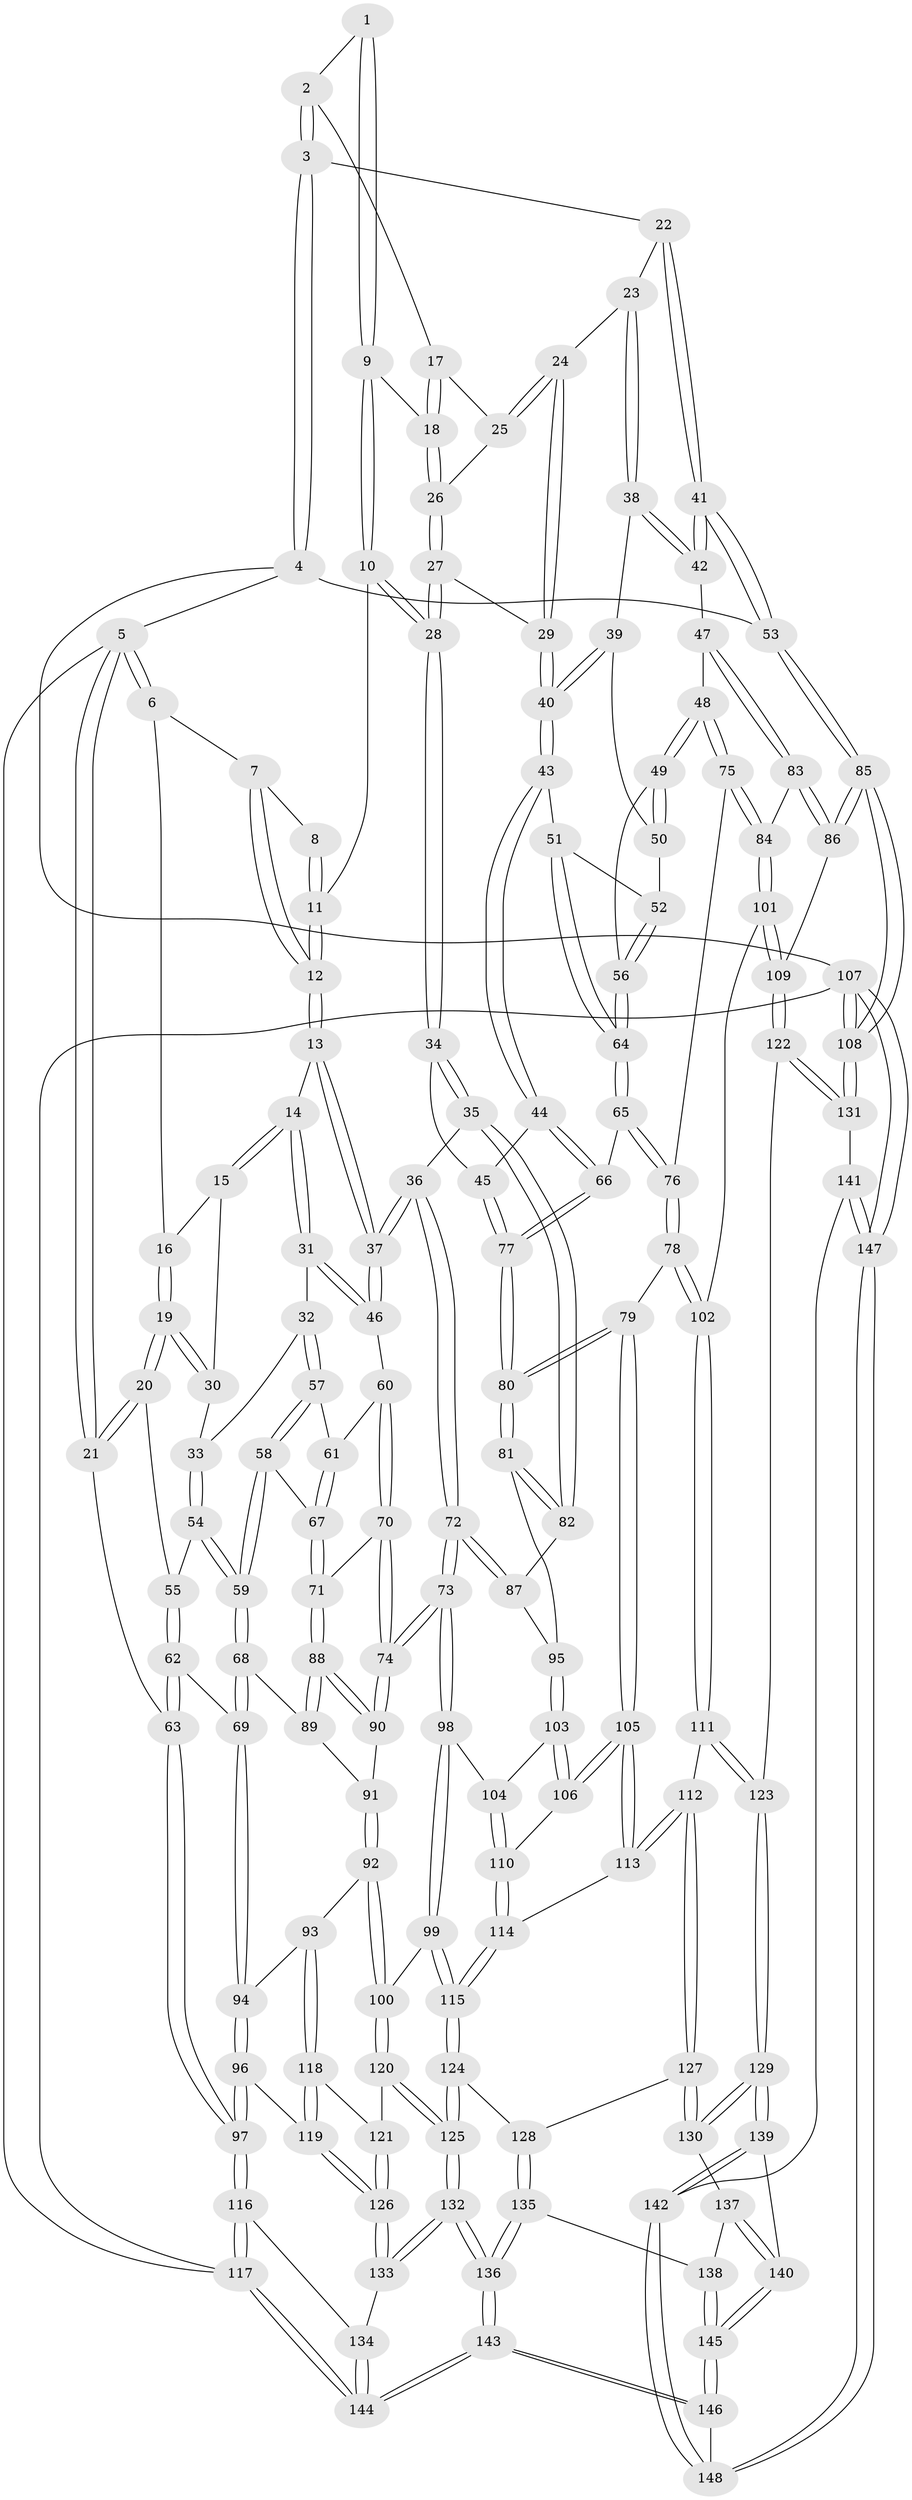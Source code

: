 // coarse degree distribution, {4: 0.3728813559322034, 8: 0.03389830508474576, 3: 0.1864406779661017, 5: 0.288135593220339, 2: 0.01694915254237288, 6: 0.06779661016949153, 7: 0.03389830508474576}
// Generated by graph-tools (version 1.1) at 2025/21/03/04/25 18:21:05]
// undirected, 148 vertices, 367 edges
graph export_dot {
graph [start="1"]
  node [color=gray90,style=filled];
  1 [pos="+0.5499719406798074+0"];
  2 [pos="+0.7635330215526971+0"];
  3 [pos="+1+0"];
  4 [pos="+1+0"];
  5 [pos="+0+0"];
  6 [pos="+0.21402812073914335+0"];
  7 [pos="+0.3011044459151659+0"];
  8 [pos="+0.508548601735858+0"];
  9 [pos="+0.539465733533129+0.09899960713201814"];
  10 [pos="+0.5025150544210532+0.11901658757133092"];
  11 [pos="+0.46072565898533063+0.11810586699291596"];
  12 [pos="+0.429964524527375+0.1255148848520365"];
  13 [pos="+0.4056730747452299+0.1466219090489323"];
  14 [pos="+0.35771179616646537+0.15376584816394964"];
  15 [pos="+0.29582978904560353+0.11910954420946272"];
  16 [pos="+0.2217957075229575+0"];
  17 [pos="+0.7305213532686832+0"];
  18 [pos="+0.5758547918605075+0.10017146399834587"];
  19 [pos="+0.10908708216290532+0.17955612115483466"];
  20 [pos="+0.08991530056209192+0.19508917164266903"];
  21 [pos="+0+0.00843610343893478"];
  22 [pos="+0.8662043581425537+0.13686996247458552"];
  23 [pos="+0.826480164998807+0.15352387784025684"];
  24 [pos="+0.7622227932939226+0.13091657012599364"];
  25 [pos="+0.73897067451579+0.024466630320833717"];
  26 [pos="+0.6170957239570641+0.1332801096087675"];
  27 [pos="+0.6402461498399441+0.16349443682552184"];
  28 [pos="+0.5823928262283731+0.28930655275707434"];
  29 [pos="+0.7351875933142401+0.15767123846327763"];
  30 [pos="+0.23249741087438033+0.15695005818743796"];
  31 [pos="+0.32774013210984754+0.22202620915443588"];
  32 [pos="+0.3013901669364607+0.2472264829697606"];
  33 [pos="+0.25636675769255374+0.24883516667129052"];
  34 [pos="+0.5820320078155535+0.3115884020545064"];
  35 [pos="+0.5668159231229642+0.3218096460950956"];
  36 [pos="+0.5046689927514443+0.327660846108552"];
  37 [pos="+0.46930450664546103+0.3137527227724762"];
  38 [pos="+0.8396082196294401+0.2117093063760251"];
  39 [pos="+0.8235785193565546+0.2367783537330537"];
  40 [pos="+0.7278440359370839+0.22709116175571512"];
  41 [pos="+1+0.2776361369013277"];
  42 [pos="+0.9758490789397187+0.3114507361712965"];
  43 [pos="+0.7160960557700174+0.2871087696340044"];
  44 [pos="+0.6783522345836254+0.31263474072551095"];
  45 [pos="+0.6487041792957513+0.3215422954254935"];
  46 [pos="+0.4060731185118268+0.32916115468820134"];
  47 [pos="+0.9561271174303271+0.3263519187871801"];
  48 [pos="+0.9194634082510201+0.33794341589619753"];
  49 [pos="+0.886202354976909+0.3414569832200288"];
  50 [pos="+0.8213346080909111+0.2414952405137416"];
  51 [pos="+0.7440008285822481+0.2913632773817743"];
  52 [pos="+0.8029691504562785+0.26563800998839904"];
  53 [pos="+1+0.2512799379803642"];
  54 [pos="+0.16772744499357883+0.29616764093400844"];
  55 [pos="+0.1021863376551278+0.22726258381243244"];
  56 [pos="+0.8725411844939162+0.34422167001939386"];
  57 [pos="+0.30463891117454694+0.27782742098963975"];
  58 [pos="+0.22929760860200485+0.3692480361038885"];
  59 [pos="+0.1905222822257301+0.36930200409122893"];
  60 [pos="+0.4025230117996471+0.33142687397597476"];
  61 [pos="+0.3400334100410697+0.33066379241027744"];
  62 [pos="+0.00727031785867592+0.3815638092886605"];
  63 [pos="+0+0.4393128036801909"];
  64 [pos="+0.8322937020814571+0.36200923941265734"];
  65 [pos="+0.8184212859053773+0.3825249047532694"];
  66 [pos="+0.7643845727292394+0.3924328570671261"];
  67 [pos="+0.2752758081022651+0.37913287011397917"];
  68 [pos="+0.18028327132283875+0.38943241309757975"];
  69 [pos="+0.13659182422662153+0.43179809300136074"];
  70 [pos="+0.40134016590531324+0.33463788769325314"];
  71 [pos="+0.3240377498572625+0.4306334325386806"];
  72 [pos="+0.4464515186357095+0.4800424323175506"];
  73 [pos="+0.3988733982976262+0.5330888258133168"];
  74 [pos="+0.38820227465678175+0.5171317851161118"];
  75 [pos="+0.8588005780073116+0.4867070855176177"];
  76 [pos="+0.8260811182024269+0.4799493384703981"];
  77 [pos="+0.7105336626409542+0.484524573786682"];
  78 [pos="+0.7245680602786669+0.5286502799059617"];
  79 [pos="+0.7204002410090043+0.5277881637614231"];
  80 [pos="+0.7109221966934313+0.513381804094306"];
  81 [pos="+0.6322791058574034+0.4887678445302931"];
  82 [pos="+0.5689022465888004+0.34224092059066796"];
  83 [pos="+0.9314628919526454+0.5220457778362855"];
  84 [pos="+0.9226537953314903+0.5223849009343398"];
  85 [pos="+1+0.5864951323962017"];
  86 [pos="+1+0.5652191139371134"];
  87 [pos="+0.5466691440527378+0.4668923919791138"];
  88 [pos="+0.3352486645615674+0.45733256311023135"];
  89 [pos="+0.22660594583946506+0.4471273959305542"];
  90 [pos="+0.3431577098478594+0.4724984486559754"];
  91 [pos="+0.24781795480706972+0.4822184826580417"];
  92 [pos="+0.21836395120557017+0.5920764971293492"];
  93 [pos="+0.18899293171823917+0.5921930499066992"];
  94 [pos="+0.11244387059808035+0.5595611022647324"];
  95 [pos="+0.5738212443013546+0.5030559861145549"];
  96 [pos="+0.023896281585631274+0.5945140728557884"];
  97 [pos="+0+0.5870337026891808"];
  98 [pos="+0.39924167755091355+0.5532963506922454"];
  99 [pos="+0.39215460926563417+0.5666086948714169"];
  100 [pos="+0.3001689612791532+0.6157837058044989"];
  101 [pos="+0.8266523887590077+0.6326803538817107"];
  102 [pos="+0.8124561786319852+0.6251137868692437"];
  103 [pos="+0.5445919985723219+0.5575676942610459"];
  104 [pos="+0.474171388786221+0.5604116909536255"];
  105 [pos="+0.648662298341749+0.6198012956540252"];
  106 [pos="+0.5956085093374438+0.6088718262209644"];
  107 [pos="+1+1"];
  108 [pos="+1+0.8650345677773976"];
  109 [pos="+0.8630654795591075+0.6999872776381435"];
  110 [pos="+0.5426136996350587+0.6553480128048106"];
  111 [pos="+0.6838593149478375+0.7075267239945625"];
  112 [pos="+0.6659417729302393+0.7059017176286323"];
  113 [pos="+0.6650284940985272+0.7031837242061649"];
  114 [pos="+0.5287977791788712+0.6764522151039858"];
  115 [pos="+0.4763707634000803+0.7248775394851712"];
  116 [pos="+0+0.7891097285920118"];
  117 [pos="+0+1"];
  118 [pos="+0.177198329359182+0.6720880804537888"];
  119 [pos="+0.11089185345487326+0.7640171158041864"];
  120 [pos="+0.29639891297091425+0.7352393315115153"];
  121 [pos="+0.21361147951502515+0.7320749081045528"];
  122 [pos="+0.868458910417712+0.7700577930205686"];
  123 [pos="+0.8436434471360673+0.7795640101304803"];
  124 [pos="+0.47656911248345046+0.7348515271294772"];
  125 [pos="+0.3155575706082083+0.7823358143700909"];
  126 [pos="+0.11476872996926672+0.7986274912683708"];
  127 [pos="+0.6386734215255104+0.7550470894913586"];
  128 [pos="+0.5057366774483262+0.7743008244858096"];
  129 [pos="+0.7444886684266809+0.8802080831248129"];
  130 [pos="+0.659475927801181+0.8102613057937698"];
  131 [pos="+0.9335973690166316+0.8028242176950238"];
  132 [pos="+0.28621662092206124+0.9031417083459667"];
  133 [pos="+0.11040537533396151+0.8222240832281569"];
  134 [pos="+0.08784129011229609+0.8338350942066387"];
  135 [pos="+0.49951868279465506+0.863364148370505"];
  136 [pos="+0.3136764721491097+0.9663989360271149"];
  137 [pos="+0.6067769120908552+0.8637711114579005"];
  138 [pos="+0.524189707040219+0.8817139279409025"];
  139 [pos="+0.7394273459374754+0.9242987279734723"];
  140 [pos="+0.6487117548137392+0.9231762721585776"];
  141 [pos="+0.8689941635317657+0.947865626658496"];
  142 [pos="+0.7493958537991566+0.9544590442180502"];
  143 [pos="+0.2950798090191452+1"];
  144 [pos="+0.0015781182746375045+1"];
  145 [pos="+0.567083595809945+0.9628828782052473"];
  146 [pos="+0.5568119901599353+1"];
  147 [pos="+1+1"];
  148 [pos="+0.7105416042985145+1"];
  1 -- 2;
  1 -- 9;
  1 -- 9;
  2 -- 3;
  2 -- 3;
  2 -- 17;
  3 -- 4;
  3 -- 4;
  3 -- 22;
  4 -- 5;
  4 -- 53;
  4 -- 107;
  5 -- 6;
  5 -- 6;
  5 -- 21;
  5 -- 21;
  5 -- 117;
  6 -- 7;
  6 -- 16;
  7 -- 8;
  7 -- 12;
  7 -- 12;
  8 -- 11;
  8 -- 11;
  9 -- 10;
  9 -- 10;
  9 -- 18;
  10 -- 11;
  10 -- 28;
  10 -- 28;
  11 -- 12;
  11 -- 12;
  12 -- 13;
  12 -- 13;
  13 -- 14;
  13 -- 37;
  13 -- 37;
  14 -- 15;
  14 -- 15;
  14 -- 31;
  14 -- 31;
  15 -- 16;
  15 -- 30;
  16 -- 19;
  16 -- 19;
  17 -- 18;
  17 -- 18;
  17 -- 25;
  18 -- 26;
  18 -- 26;
  19 -- 20;
  19 -- 20;
  19 -- 30;
  19 -- 30;
  20 -- 21;
  20 -- 21;
  20 -- 55;
  21 -- 63;
  22 -- 23;
  22 -- 41;
  22 -- 41;
  23 -- 24;
  23 -- 38;
  23 -- 38;
  24 -- 25;
  24 -- 25;
  24 -- 29;
  24 -- 29;
  25 -- 26;
  26 -- 27;
  26 -- 27;
  27 -- 28;
  27 -- 28;
  27 -- 29;
  28 -- 34;
  28 -- 34;
  29 -- 40;
  29 -- 40;
  30 -- 33;
  31 -- 32;
  31 -- 46;
  31 -- 46;
  32 -- 33;
  32 -- 57;
  32 -- 57;
  33 -- 54;
  33 -- 54;
  34 -- 35;
  34 -- 35;
  34 -- 45;
  35 -- 36;
  35 -- 82;
  35 -- 82;
  36 -- 37;
  36 -- 37;
  36 -- 72;
  36 -- 72;
  37 -- 46;
  37 -- 46;
  38 -- 39;
  38 -- 42;
  38 -- 42;
  39 -- 40;
  39 -- 40;
  39 -- 50;
  40 -- 43;
  40 -- 43;
  41 -- 42;
  41 -- 42;
  41 -- 53;
  41 -- 53;
  42 -- 47;
  43 -- 44;
  43 -- 44;
  43 -- 51;
  44 -- 45;
  44 -- 66;
  44 -- 66;
  45 -- 77;
  45 -- 77;
  46 -- 60;
  47 -- 48;
  47 -- 83;
  47 -- 83;
  48 -- 49;
  48 -- 49;
  48 -- 75;
  48 -- 75;
  49 -- 50;
  49 -- 50;
  49 -- 56;
  50 -- 52;
  51 -- 52;
  51 -- 64;
  51 -- 64;
  52 -- 56;
  52 -- 56;
  53 -- 85;
  53 -- 85;
  54 -- 55;
  54 -- 59;
  54 -- 59;
  55 -- 62;
  55 -- 62;
  56 -- 64;
  56 -- 64;
  57 -- 58;
  57 -- 58;
  57 -- 61;
  58 -- 59;
  58 -- 59;
  58 -- 67;
  59 -- 68;
  59 -- 68;
  60 -- 61;
  60 -- 70;
  60 -- 70;
  61 -- 67;
  61 -- 67;
  62 -- 63;
  62 -- 63;
  62 -- 69;
  63 -- 97;
  63 -- 97;
  64 -- 65;
  64 -- 65;
  65 -- 66;
  65 -- 76;
  65 -- 76;
  66 -- 77;
  66 -- 77;
  67 -- 71;
  67 -- 71;
  68 -- 69;
  68 -- 69;
  68 -- 89;
  69 -- 94;
  69 -- 94;
  70 -- 71;
  70 -- 74;
  70 -- 74;
  71 -- 88;
  71 -- 88;
  72 -- 73;
  72 -- 73;
  72 -- 87;
  72 -- 87;
  73 -- 74;
  73 -- 74;
  73 -- 98;
  73 -- 98;
  74 -- 90;
  74 -- 90;
  75 -- 76;
  75 -- 84;
  75 -- 84;
  76 -- 78;
  76 -- 78;
  77 -- 80;
  77 -- 80;
  78 -- 79;
  78 -- 102;
  78 -- 102;
  79 -- 80;
  79 -- 80;
  79 -- 105;
  79 -- 105;
  80 -- 81;
  80 -- 81;
  81 -- 82;
  81 -- 82;
  81 -- 95;
  82 -- 87;
  83 -- 84;
  83 -- 86;
  83 -- 86;
  84 -- 101;
  84 -- 101;
  85 -- 86;
  85 -- 86;
  85 -- 108;
  85 -- 108;
  86 -- 109;
  87 -- 95;
  88 -- 89;
  88 -- 89;
  88 -- 90;
  88 -- 90;
  89 -- 91;
  90 -- 91;
  91 -- 92;
  91 -- 92;
  92 -- 93;
  92 -- 100;
  92 -- 100;
  93 -- 94;
  93 -- 118;
  93 -- 118;
  94 -- 96;
  94 -- 96;
  95 -- 103;
  95 -- 103;
  96 -- 97;
  96 -- 97;
  96 -- 119;
  97 -- 116;
  97 -- 116;
  98 -- 99;
  98 -- 99;
  98 -- 104;
  99 -- 100;
  99 -- 115;
  99 -- 115;
  100 -- 120;
  100 -- 120;
  101 -- 102;
  101 -- 109;
  101 -- 109;
  102 -- 111;
  102 -- 111;
  103 -- 104;
  103 -- 106;
  103 -- 106;
  104 -- 110;
  104 -- 110;
  105 -- 106;
  105 -- 106;
  105 -- 113;
  105 -- 113;
  106 -- 110;
  107 -- 108;
  107 -- 108;
  107 -- 147;
  107 -- 147;
  107 -- 117;
  108 -- 131;
  108 -- 131;
  109 -- 122;
  109 -- 122;
  110 -- 114;
  110 -- 114;
  111 -- 112;
  111 -- 123;
  111 -- 123;
  112 -- 113;
  112 -- 113;
  112 -- 127;
  112 -- 127;
  113 -- 114;
  114 -- 115;
  114 -- 115;
  115 -- 124;
  115 -- 124;
  116 -- 117;
  116 -- 117;
  116 -- 134;
  117 -- 144;
  117 -- 144;
  118 -- 119;
  118 -- 119;
  118 -- 121;
  119 -- 126;
  119 -- 126;
  120 -- 121;
  120 -- 125;
  120 -- 125;
  121 -- 126;
  121 -- 126;
  122 -- 123;
  122 -- 131;
  122 -- 131;
  123 -- 129;
  123 -- 129;
  124 -- 125;
  124 -- 125;
  124 -- 128;
  125 -- 132;
  125 -- 132;
  126 -- 133;
  126 -- 133;
  127 -- 128;
  127 -- 130;
  127 -- 130;
  128 -- 135;
  128 -- 135;
  129 -- 130;
  129 -- 130;
  129 -- 139;
  129 -- 139;
  130 -- 137;
  131 -- 141;
  132 -- 133;
  132 -- 133;
  132 -- 136;
  132 -- 136;
  133 -- 134;
  134 -- 144;
  134 -- 144;
  135 -- 136;
  135 -- 136;
  135 -- 138;
  136 -- 143;
  136 -- 143;
  137 -- 138;
  137 -- 140;
  137 -- 140;
  138 -- 145;
  138 -- 145;
  139 -- 140;
  139 -- 142;
  139 -- 142;
  140 -- 145;
  140 -- 145;
  141 -- 142;
  141 -- 147;
  141 -- 147;
  142 -- 148;
  142 -- 148;
  143 -- 144;
  143 -- 144;
  143 -- 146;
  143 -- 146;
  145 -- 146;
  145 -- 146;
  146 -- 148;
  147 -- 148;
  147 -- 148;
}
